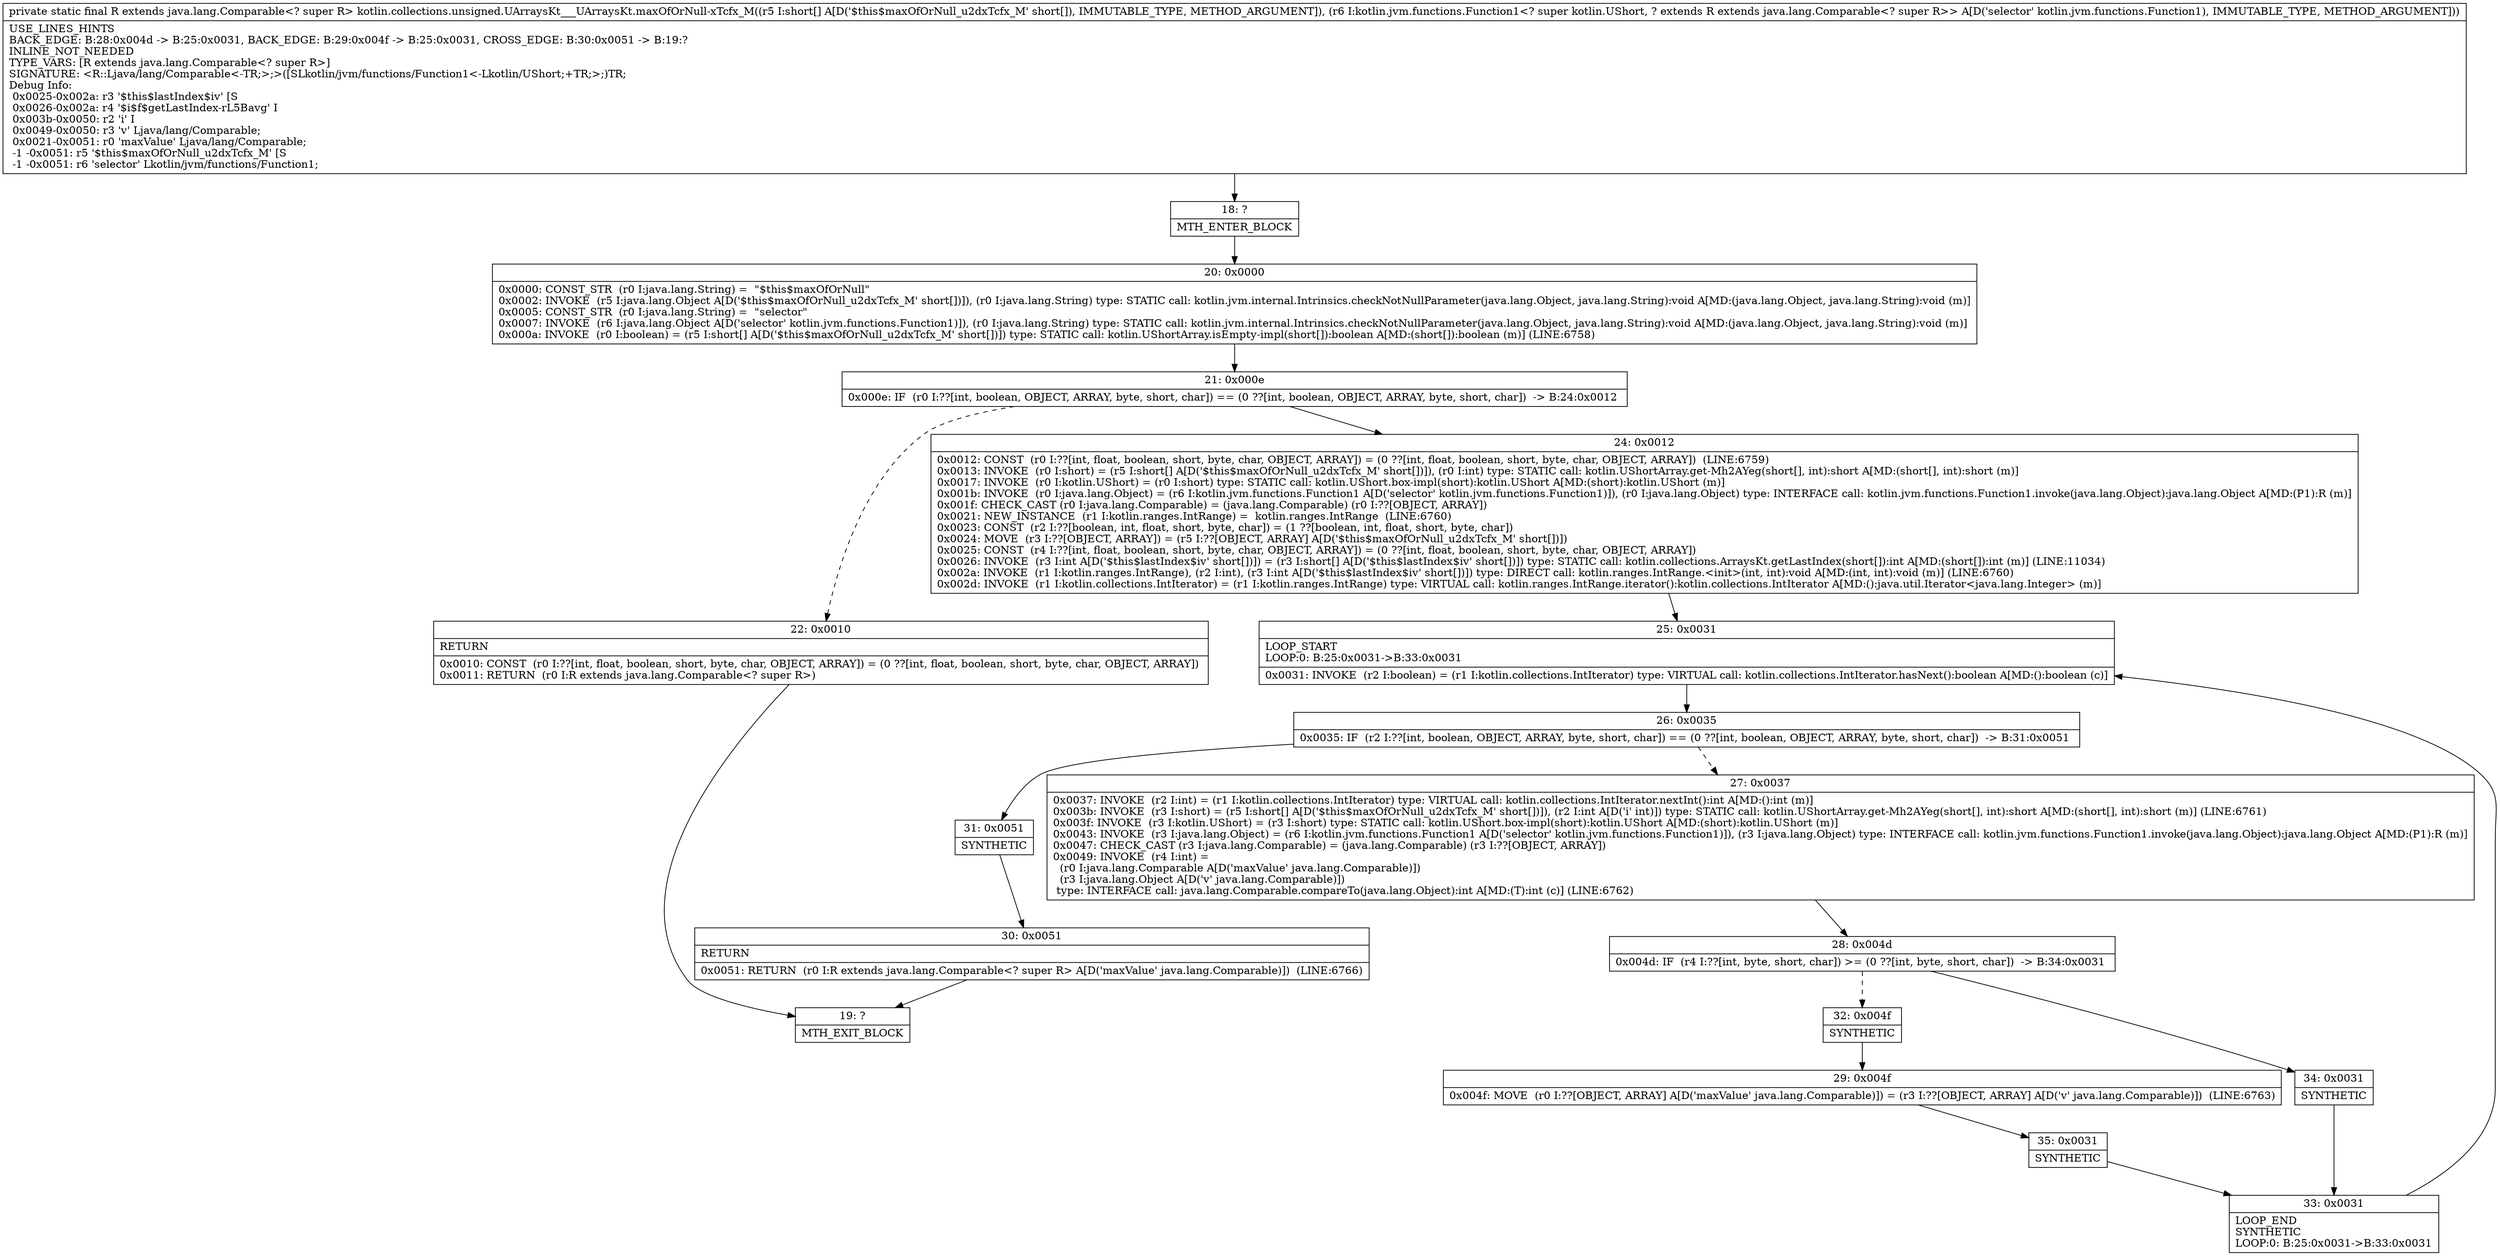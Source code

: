 digraph "CFG forkotlin.collections.unsigned.UArraysKt___UArraysKt.maxOfOrNull\-xTcfx_M([SLkotlin\/jvm\/functions\/Function1;)Ljava\/lang\/Comparable;" {
Node_18 [shape=record,label="{18\:\ ?|MTH_ENTER_BLOCK\l}"];
Node_20 [shape=record,label="{20\:\ 0x0000|0x0000: CONST_STR  (r0 I:java.lang.String) =  \"$this$maxOfOrNull\" \l0x0002: INVOKE  (r5 I:java.lang.Object A[D('$this$maxOfOrNull_u2dxTcfx_M' short[])]), (r0 I:java.lang.String) type: STATIC call: kotlin.jvm.internal.Intrinsics.checkNotNullParameter(java.lang.Object, java.lang.String):void A[MD:(java.lang.Object, java.lang.String):void (m)]\l0x0005: CONST_STR  (r0 I:java.lang.String) =  \"selector\" \l0x0007: INVOKE  (r6 I:java.lang.Object A[D('selector' kotlin.jvm.functions.Function1)]), (r0 I:java.lang.String) type: STATIC call: kotlin.jvm.internal.Intrinsics.checkNotNullParameter(java.lang.Object, java.lang.String):void A[MD:(java.lang.Object, java.lang.String):void (m)]\l0x000a: INVOKE  (r0 I:boolean) = (r5 I:short[] A[D('$this$maxOfOrNull_u2dxTcfx_M' short[])]) type: STATIC call: kotlin.UShortArray.isEmpty\-impl(short[]):boolean A[MD:(short[]):boolean (m)] (LINE:6758)\l}"];
Node_21 [shape=record,label="{21\:\ 0x000e|0x000e: IF  (r0 I:??[int, boolean, OBJECT, ARRAY, byte, short, char]) == (0 ??[int, boolean, OBJECT, ARRAY, byte, short, char])  \-\> B:24:0x0012 \l}"];
Node_22 [shape=record,label="{22\:\ 0x0010|RETURN\l|0x0010: CONST  (r0 I:??[int, float, boolean, short, byte, char, OBJECT, ARRAY]) = (0 ??[int, float, boolean, short, byte, char, OBJECT, ARRAY]) \l0x0011: RETURN  (r0 I:R extends java.lang.Comparable\<? super R\>) \l}"];
Node_19 [shape=record,label="{19\:\ ?|MTH_EXIT_BLOCK\l}"];
Node_24 [shape=record,label="{24\:\ 0x0012|0x0012: CONST  (r0 I:??[int, float, boolean, short, byte, char, OBJECT, ARRAY]) = (0 ??[int, float, boolean, short, byte, char, OBJECT, ARRAY])  (LINE:6759)\l0x0013: INVOKE  (r0 I:short) = (r5 I:short[] A[D('$this$maxOfOrNull_u2dxTcfx_M' short[])]), (r0 I:int) type: STATIC call: kotlin.UShortArray.get\-Mh2AYeg(short[], int):short A[MD:(short[], int):short (m)]\l0x0017: INVOKE  (r0 I:kotlin.UShort) = (r0 I:short) type: STATIC call: kotlin.UShort.box\-impl(short):kotlin.UShort A[MD:(short):kotlin.UShort (m)]\l0x001b: INVOKE  (r0 I:java.lang.Object) = (r6 I:kotlin.jvm.functions.Function1 A[D('selector' kotlin.jvm.functions.Function1)]), (r0 I:java.lang.Object) type: INTERFACE call: kotlin.jvm.functions.Function1.invoke(java.lang.Object):java.lang.Object A[MD:(P1):R (m)]\l0x001f: CHECK_CAST (r0 I:java.lang.Comparable) = (java.lang.Comparable) (r0 I:??[OBJECT, ARRAY]) \l0x0021: NEW_INSTANCE  (r1 I:kotlin.ranges.IntRange) =  kotlin.ranges.IntRange  (LINE:6760)\l0x0023: CONST  (r2 I:??[boolean, int, float, short, byte, char]) = (1 ??[boolean, int, float, short, byte, char]) \l0x0024: MOVE  (r3 I:??[OBJECT, ARRAY]) = (r5 I:??[OBJECT, ARRAY] A[D('$this$maxOfOrNull_u2dxTcfx_M' short[])]) \l0x0025: CONST  (r4 I:??[int, float, boolean, short, byte, char, OBJECT, ARRAY]) = (0 ??[int, float, boolean, short, byte, char, OBJECT, ARRAY]) \l0x0026: INVOKE  (r3 I:int A[D('$this$lastIndex$iv' short[])]) = (r3 I:short[] A[D('$this$lastIndex$iv' short[])]) type: STATIC call: kotlin.collections.ArraysKt.getLastIndex(short[]):int A[MD:(short[]):int (m)] (LINE:11034)\l0x002a: INVOKE  (r1 I:kotlin.ranges.IntRange), (r2 I:int), (r3 I:int A[D('$this$lastIndex$iv' short[])]) type: DIRECT call: kotlin.ranges.IntRange.\<init\>(int, int):void A[MD:(int, int):void (m)] (LINE:6760)\l0x002d: INVOKE  (r1 I:kotlin.collections.IntIterator) = (r1 I:kotlin.ranges.IntRange) type: VIRTUAL call: kotlin.ranges.IntRange.iterator():kotlin.collections.IntIterator A[MD:():java.util.Iterator\<java.lang.Integer\> (m)]\l}"];
Node_25 [shape=record,label="{25\:\ 0x0031|LOOP_START\lLOOP:0: B:25:0x0031\-\>B:33:0x0031\l|0x0031: INVOKE  (r2 I:boolean) = (r1 I:kotlin.collections.IntIterator) type: VIRTUAL call: kotlin.collections.IntIterator.hasNext():boolean A[MD:():boolean (c)]\l}"];
Node_26 [shape=record,label="{26\:\ 0x0035|0x0035: IF  (r2 I:??[int, boolean, OBJECT, ARRAY, byte, short, char]) == (0 ??[int, boolean, OBJECT, ARRAY, byte, short, char])  \-\> B:31:0x0051 \l}"];
Node_27 [shape=record,label="{27\:\ 0x0037|0x0037: INVOKE  (r2 I:int) = (r1 I:kotlin.collections.IntIterator) type: VIRTUAL call: kotlin.collections.IntIterator.nextInt():int A[MD:():int (m)]\l0x003b: INVOKE  (r3 I:short) = (r5 I:short[] A[D('$this$maxOfOrNull_u2dxTcfx_M' short[])]), (r2 I:int A[D('i' int)]) type: STATIC call: kotlin.UShortArray.get\-Mh2AYeg(short[], int):short A[MD:(short[], int):short (m)] (LINE:6761)\l0x003f: INVOKE  (r3 I:kotlin.UShort) = (r3 I:short) type: STATIC call: kotlin.UShort.box\-impl(short):kotlin.UShort A[MD:(short):kotlin.UShort (m)]\l0x0043: INVOKE  (r3 I:java.lang.Object) = (r6 I:kotlin.jvm.functions.Function1 A[D('selector' kotlin.jvm.functions.Function1)]), (r3 I:java.lang.Object) type: INTERFACE call: kotlin.jvm.functions.Function1.invoke(java.lang.Object):java.lang.Object A[MD:(P1):R (m)]\l0x0047: CHECK_CAST (r3 I:java.lang.Comparable) = (java.lang.Comparable) (r3 I:??[OBJECT, ARRAY]) \l0x0049: INVOKE  (r4 I:int) = \l  (r0 I:java.lang.Comparable A[D('maxValue' java.lang.Comparable)])\l  (r3 I:java.lang.Object A[D('v' java.lang.Comparable)])\l type: INTERFACE call: java.lang.Comparable.compareTo(java.lang.Object):int A[MD:(T):int (c)] (LINE:6762)\l}"];
Node_28 [shape=record,label="{28\:\ 0x004d|0x004d: IF  (r4 I:??[int, byte, short, char]) \>= (0 ??[int, byte, short, char])  \-\> B:34:0x0031 \l}"];
Node_32 [shape=record,label="{32\:\ 0x004f|SYNTHETIC\l}"];
Node_29 [shape=record,label="{29\:\ 0x004f|0x004f: MOVE  (r0 I:??[OBJECT, ARRAY] A[D('maxValue' java.lang.Comparable)]) = (r3 I:??[OBJECT, ARRAY] A[D('v' java.lang.Comparable)])  (LINE:6763)\l}"];
Node_35 [shape=record,label="{35\:\ 0x0031|SYNTHETIC\l}"];
Node_33 [shape=record,label="{33\:\ 0x0031|LOOP_END\lSYNTHETIC\lLOOP:0: B:25:0x0031\-\>B:33:0x0031\l}"];
Node_34 [shape=record,label="{34\:\ 0x0031|SYNTHETIC\l}"];
Node_31 [shape=record,label="{31\:\ 0x0051|SYNTHETIC\l}"];
Node_30 [shape=record,label="{30\:\ 0x0051|RETURN\l|0x0051: RETURN  (r0 I:R extends java.lang.Comparable\<? super R\> A[D('maxValue' java.lang.Comparable)])  (LINE:6766)\l}"];
MethodNode[shape=record,label="{private static final R extends java.lang.Comparable\<? super R\> kotlin.collections.unsigned.UArraysKt___UArraysKt.maxOfOrNull\-xTcfx_M((r5 I:short[] A[D('$this$maxOfOrNull_u2dxTcfx_M' short[]), IMMUTABLE_TYPE, METHOD_ARGUMENT]), (r6 I:kotlin.jvm.functions.Function1\<? super kotlin.UShort, ? extends R extends java.lang.Comparable\<? super R\>\> A[D('selector' kotlin.jvm.functions.Function1), IMMUTABLE_TYPE, METHOD_ARGUMENT]))  | USE_LINES_HINTS\lBACK_EDGE: B:28:0x004d \-\> B:25:0x0031, BACK_EDGE: B:29:0x004f \-\> B:25:0x0031, CROSS_EDGE: B:30:0x0051 \-\> B:19:?\lINLINE_NOT_NEEDED\lTYPE_VARS: [R extends java.lang.Comparable\<? super R\>]\lSIGNATURE: \<R::Ljava\/lang\/Comparable\<\-TR;\>;\>([SLkotlin\/jvm\/functions\/Function1\<\-Lkotlin\/UShort;+TR;\>;)TR;\lDebug Info:\l  0x0025\-0x002a: r3 '$this$lastIndex$iv' [S\l  0x0026\-0x002a: r4 '$i$f$getLastIndex\-rL5Bavg' I\l  0x003b\-0x0050: r2 'i' I\l  0x0049\-0x0050: r3 'v' Ljava\/lang\/Comparable;\l  0x0021\-0x0051: r0 'maxValue' Ljava\/lang\/Comparable;\l  \-1 \-0x0051: r5 '$this$maxOfOrNull_u2dxTcfx_M' [S\l  \-1 \-0x0051: r6 'selector' Lkotlin\/jvm\/functions\/Function1;\l}"];
MethodNode -> Node_18;Node_18 -> Node_20;
Node_20 -> Node_21;
Node_21 -> Node_22[style=dashed];
Node_21 -> Node_24;
Node_22 -> Node_19;
Node_24 -> Node_25;
Node_25 -> Node_26;
Node_26 -> Node_27[style=dashed];
Node_26 -> Node_31;
Node_27 -> Node_28;
Node_28 -> Node_32[style=dashed];
Node_28 -> Node_34;
Node_32 -> Node_29;
Node_29 -> Node_35;
Node_35 -> Node_33;
Node_33 -> Node_25;
Node_34 -> Node_33;
Node_31 -> Node_30;
Node_30 -> Node_19;
}


